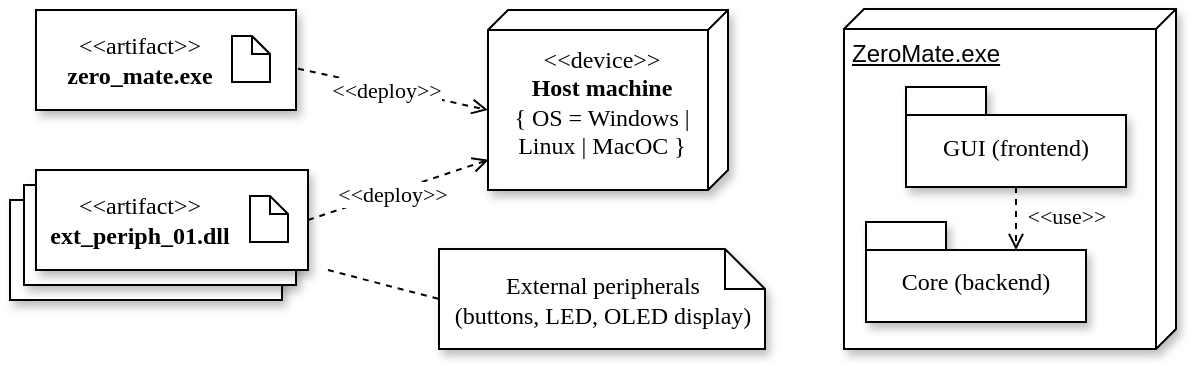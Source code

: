 <mxfile version="21.6.8" type="device">
  <diagram name="Page-1" id="D7Dfw3xrCCx1EyUc7JBO">
    <mxGraphModel dx="915" dy="669" grid="1" gridSize="10" guides="1" tooltips="1" connect="1" arrows="1" fold="1" page="1" pageScale="1" pageWidth="850" pageHeight="1100" math="0" shadow="0">
      <root>
        <mxCell id="0" />
        <mxCell id="1" parent="0" />
        <mxCell id="9IEwd4xi99XItWoi7cWV-6" value="ZeroMate.exe" style="verticalAlign=top;align=left;spacingTop=8;spacingLeft=2;spacingRight=12;shape=cube;size=10;direction=south;fontStyle=4;html=1;whiteSpace=wrap;shadow=1;" parent="1" vertex="1">
          <mxGeometry x="547" y="199.5" width="166" height="170" as="geometry" />
        </mxCell>
        <mxCell id="gEglg_TbTccUnyjp9R45-16" value="" style="rounded=0;whiteSpace=wrap;html=1;shadow=1;" parent="1" vertex="1">
          <mxGeometry x="130" y="295" width="136" height="50" as="geometry" />
        </mxCell>
        <mxCell id="gEglg_TbTccUnyjp9R45-15" value="" style="rounded=0;whiteSpace=wrap;html=1;shadow=1;" parent="1" vertex="1">
          <mxGeometry x="137" y="287.5" width="136" height="50" as="geometry" />
        </mxCell>
        <mxCell id="gEglg_TbTccUnyjp9R45-2" value="" style="verticalAlign=top;align=left;spacingTop=8;spacingLeft=2;spacingRight=12;shape=cube;size=10;direction=south;fontStyle=4;html=1;whiteSpace=wrap;shadow=1;" parent="1" vertex="1">
          <mxGeometry x="369" y="200" width="120" height="90" as="geometry" />
        </mxCell>
        <mxCell id="gEglg_TbTccUnyjp9R45-3" value="&amp;lt;&amp;lt;device&amp;gt;&amp;gt;&lt;br&gt;&lt;b&gt;Host machine&lt;/b&gt;&lt;br&gt;{ OS = Windows | Linux | MacOC }" style="text;html=1;strokeColor=none;fillColor=none;align=center;verticalAlign=middle;whiteSpace=wrap;rounded=0;fontFamily=Computer Modern;" parent="1" vertex="1">
          <mxGeometry x="376" y="231" width="100" height="30" as="geometry" />
        </mxCell>
        <mxCell id="gEglg_TbTccUnyjp9R45-4" value="" style="rounded=0;whiteSpace=wrap;html=1;shadow=1;" parent="1" vertex="1">
          <mxGeometry x="143" y="200" width="130" height="50" as="geometry" />
        </mxCell>
        <mxCell id="gEglg_TbTccUnyjp9R45-8" value="" style="shape=note;size=9;whiteSpace=wrap;html=1;" parent="1" vertex="1">
          <mxGeometry x="241" y="213" width="19" height="23" as="geometry" />
        </mxCell>
        <mxCell id="gEglg_TbTccUnyjp9R45-9" value="&amp;lt;&amp;lt;artifact&amp;gt;&amp;gt;&lt;br&gt;&lt;b&gt;zero_mate.exe&lt;/b&gt;" style="text;html=1;strokeColor=none;fillColor=none;align=center;verticalAlign=middle;whiteSpace=wrap;rounded=0;fontFamily=Computer Modern;" parent="1" vertex="1">
          <mxGeometry x="165" y="209.5" width="60" height="30" as="geometry" />
        </mxCell>
        <mxCell id="gEglg_TbTccUnyjp9R45-10" value="" style="endArrow=open;html=1;rounded=0;entryX=0;entryY=0;entryDx=50;entryDy=120;entryPerimeter=0;exitX=1.008;exitY=0.587;exitDx=0;exitDy=0;exitPerimeter=0;dashed=1;endFill=0;" parent="1" source="gEglg_TbTccUnyjp9R45-4" target="gEglg_TbTccUnyjp9R45-2" edge="1">
          <mxGeometry width="50" height="50" relative="1" as="geometry">
            <mxPoint x="219" y="370" as="sourcePoint" />
            <mxPoint x="269" y="320" as="targetPoint" />
          </mxGeometry>
        </mxCell>
        <mxCell id="gEglg_TbTccUnyjp9R45-11" value="&lt;font face=&quot;Computer Modern&quot;&gt;&amp;lt;&amp;lt;deploy&amp;gt;&amp;gt;&lt;/font&gt;" style="edgeLabel;html=1;align=center;verticalAlign=middle;resizable=0;points=[];" parent="gEglg_TbTccUnyjp9R45-10" vertex="1" connectable="0">
          <mxGeometry x="-0.089" y="-1" relative="1" as="geometry">
            <mxPoint as="offset" />
          </mxGeometry>
        </mxCell>
        <mxCell id="gEglg_TbTccUnyjp9R45-12" value="" style="rounded=0;whiteSpace=wrap;html=1;shadow=1;" parent="1" vertex="1">
          <mxGeometry x="143" y="280" width="136" height="50" as="geometry" />
        </mxCell>
        <mxCell id="gEglg_TbTccUnyjp9R45-13" value="" style="shape=note;size=9;whiteSpace=wrap;html=1;" parent="1" vertex="1">
          <mxGeometry x="250" y="293" width="19" height="23" as="geometry" />
        </mxCell>
        <mxCell id="gEglg_TbTccUnyjp9R45-14" value="&amp;lt;&amp;lt;artifact&amp;gt;&amp;gt;&lt;br&gt;&lt;b&gt;ext_periph_01.dll&lt;/b&gt;" style="text;html=1;strokeColor=none;fillColor=none;align=center;verticalAlign=middle;whiteSpace=wrap;rounded=0;fontFamily=Computer Modern;" parent="1" vertex="1">
          <mxGeometry x="165" y="289.5" width="60" height="30" as="geometry" />
        </mxCell>
        <mxCell id="gEglg_TbTccUnyjp9R45-17" value="" style="endArrow=open;html=1;rounded=0;entryX=0.832;entryY=0.997;entryDx=0;entryDy=0;entryPerimeter=0;exitX=1;exitY=0.5;exitDx=0;exitDy=0;dashed=1;endFill=0;" parent="1" source="gEglg_TbTccUnyjp9R45-12" target="gEglg_TbTccUnyjp9R45-2" edge="1">
          <mxGeometry width="50" height="50" relative="1" as="geometry">
            <mxPoint x="274" y="260" as="sourcePoint" />
            <mxPoint x="379" y="260" as="targetPoint" />
          </mxGeometry>
        </mxCell>
        <mxCell id="gEglg_TbTccUnyjp9R45-18" value="&lt;font face=&quot;Computer Modern&quot;&gt;&amp;lt;&amp;lt;deploy&amp;gt;&amp;gt;&lt;/font&gt;" style="edgeLabel;html=1;align=center;verticalAlign=middle;resizable=0;points=[];" parent="gEglg_TbTccUnyjp9R45-17" vertex="1" connectable="0">
          <mxGeometry x="-0.089" y="-1" relative="1" as="geometry">
            <mxPoint as="offset" />
          </mxGeometry>
        </mxCell>
        <mxCell id="gEglg_TbTccUnyjp9R45-19" value="External peripherals &lt;br&gt;(buttons, LED, OLED display)" style="shape=note;size=20;whiteSpace=wrap;html=1;shadow=1;fontFamily=Computer Modern;" parent="1" vertex="1">
          <mxGeometry x="344.5" y="319.5" width="163" height="50" as="geometry" />
        </mxCell>
        <mxCell id="gEglg_TbTccUnyjp9R45-21" value="" style="endArrow=none;dashed=1;html=1;rounded=0;entryX=0;entryY=0.5;entryDx=0;entryDy=0;entryPerimeter=0;" parent="1" target="gEglg_TbTccUnyjp9R45-19" edge="1">
          <mxGeometry width="50" height="50" relative="1" as="geometry">
            <mxPoint x="289" y="330" as="sourcePoint" />
            <mxPoint x="259" y="430" as="targetPoint" />
          </mxGeometry>
        </mxCell>
        <mxCell id="9IEwd4xi99XItWoi7cWV-4" style="edgeStyle=orthogonalEdgeStyle;rounded=0;orthogonalLoop=1;jettySize=auto;html=1;exitX=0.5;exitY=1;exitDx=0;exitDy=0;exitPerimeter=0;entryX=0;entryY=0;entryDx=75;entryDy=14;entryPerimeter=0;dashed=1;endArrow=open;endFill=0;" parent="1" source="9IEwd4xi99XItWoi7cWV-2" target="9IEwd4xi99XItWoi7cWV-3" edge="1">
          <mxGeometry relative="1" as="geometry">
            <Array as="points">
              <mxPoint x="633" y="310" />
              <mxPoint x="633" y="310" />
            </Array>
            <mxPoint x="650" y="289.5" as="sourcePoint" />
            <mxPoint x="650" y="331" as="targetPoint" />
          </mxGeometry>
        </mxCell>
        <mxCell id="9IEwd4xi99XItWoi7cWV-5" value="&lt;font face=&quot;Computer Modern&quot;&gt;&amp;lt;&amp;lt;use&amp;gt;&amp;gt;&lt;/font&gt;" style="edgeLabel;html=1;align=center;verticalAlign=middle;resizable=0;points=[];" parent="9IEwd4xi99XItWoi7cWV-4" vertex="1" connectable="0">
          <mxGeometry x="0.075" relative="1" as="geometry">
            <mxPoint x="25" y="-3" as="offset" />
          </mxGeometry>
        </mxCell>
        <mxCell id="9IEwd4xi99XItWoi7cWV-2" value="GUI (frontend)" style="shape=folder;fontStyle=0;spacingTop=10;tabWidth=40;tabHeight=14;tabPosition=left;html=1;whiteSpace=wrap;fontFamily=Computer Modern;shadow=1;" parent="1" vertex="1">
          <mxGeometry x="578" y="238.5" width="110" height="50" as="geometry" />
        </mxCell>
        <mxCell id="9IEwd4xi99XItWoi7cWV-3" value="Core (backend)" style="shape=folder;fontStyle=0;spacingTop=10;tabWidth=40;tabHeight=14;tabPosition=left;html=1;whiteSpace=wrap;fontFamily=Computer Modern;shadow=1;" parent="1" vertex="1">
          <mxGeometry x="558" y="306" width="110" height="50" as="geometry" />
        </mxCell>
      </root>
    </mxGraphModel>
  </diagram>
</mxfile>
